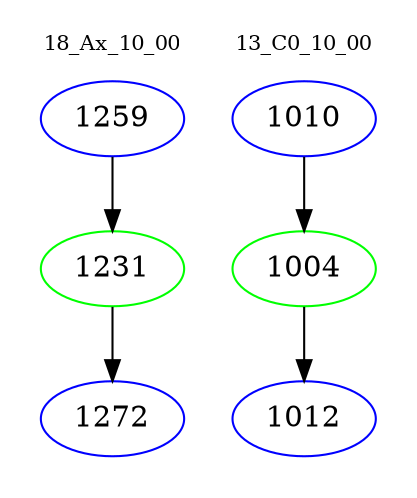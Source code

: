 digraph{
subgraph cluster_0 {
color = white
label = "18_Ax_10_00";
fontsize=10;
T0_1259 [label="1259", color="blue"]
T0_1259 -> T0_1231 [color="black"]
T0_1231 [label="1231", color="green"]
T0_1231 -> T0_1272 [color="black"]
T0_1272 [label="1272", color="blue"]
}
subgraph cluster_1 {
color = white
label = "13_C0_10_00";
fontsize=10;
T1_1010 [label="1010", color="blue"]
T1_1010 -> T1_1004 [color="black"]
T1_1004 [label="1004", color="green"]
T1_1004 -> T1_1012 [color="black"]
T1_1012 [label="1012", color="blue"]
}
}
